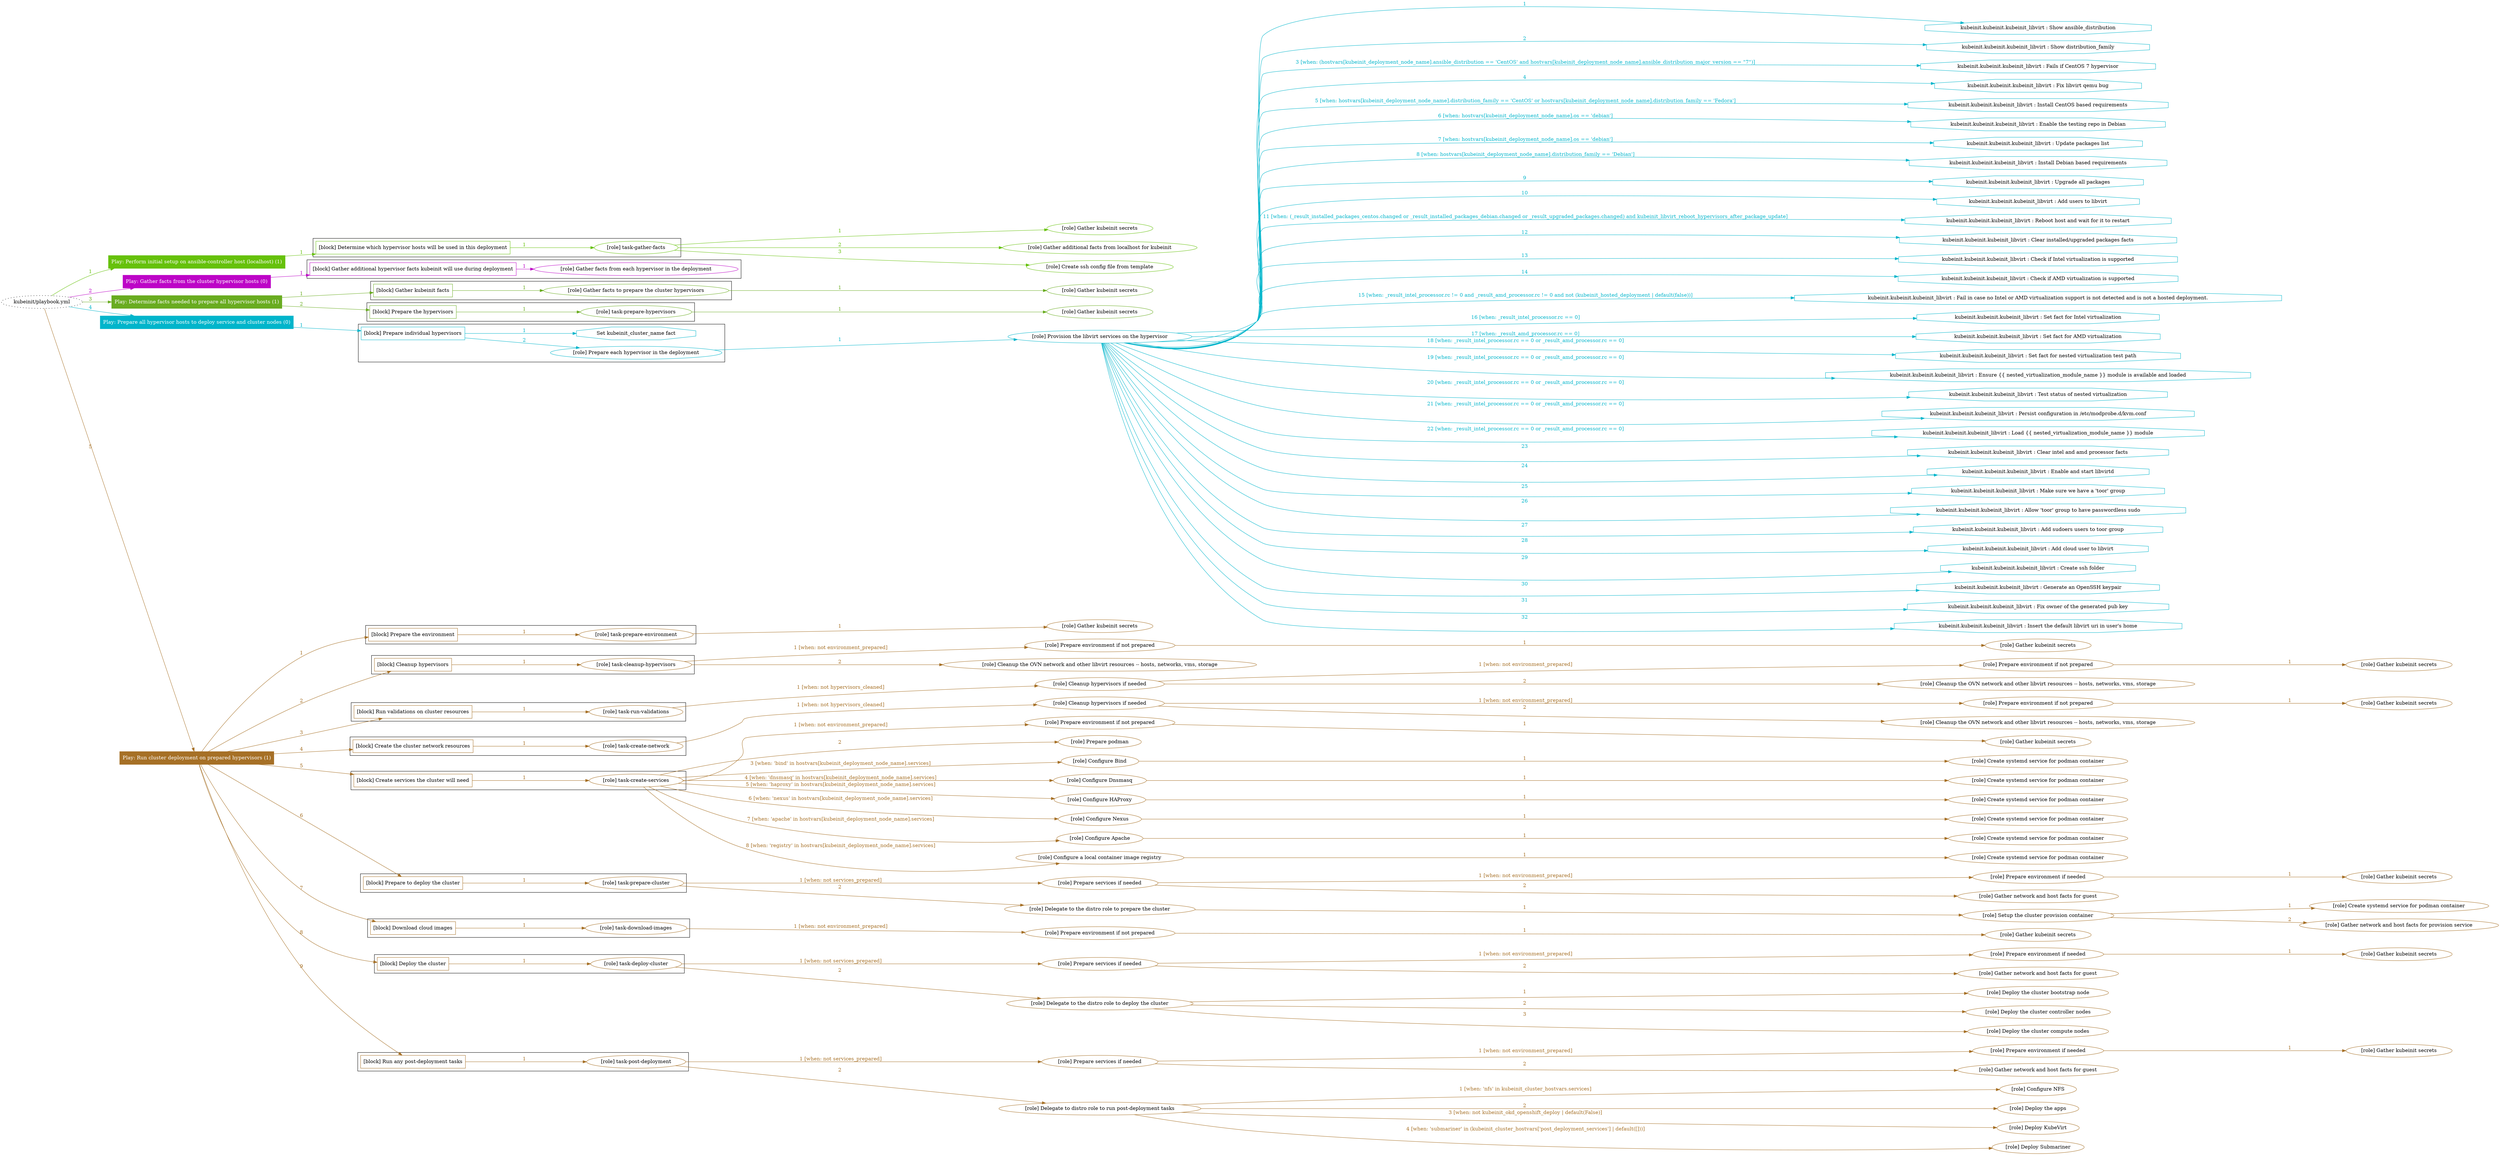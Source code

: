 digraph {
	graph [concentrate=true ordering=in rankdir=LR ratio=fill]
	edge [esep=5 sep=10]
	"kubeinit/playbook.yml" [URL="/home/runner/work/kubeinit/kubeinit/kubeinit/playbook.yml" id=playbook_1ff077d2 style=dotted]
	play_7704cbda [label="Play: Perform initial setup on ansible-controller host (localhost) (1)" URL="/home/runner/work/kubeinit/kubeinit/kubeinit/playbook.yml" color="#66c10b" fontcolor="#ffffff" id=play_7704cbda shape=box style=filled tooltip=localhost]
	"kubeinit/playbook.yml" -> play_7704cbda [label="1 " color="#66c10b" fontcolor="#66c10b" id=edge_f8a9829b labeltooltip="1 " tooltip="1 "]
	subgraph "Gather kubeinit secrets" {
		role_b1c7a48f [label="[role] Gather kubeinit secrets" URL="/home/runner/.ansible/collections/ansible_collections/kubeinit/kubeinit/roles/kubeinit_prepare/tasks/build_hypervisors_group.yml" color="#66c10b" id=role_b1c7a48f tooltip="Gather kubeinit secrets"]
	}
	subgraph "Gather additional facts from localhost for kubeinit" {
		role_8573ea64 [label="[role] Gather additional facts from localhost for kubeinit" URL="/home/runner/.ansible/collections/ansible_collections/kubeinit/kubeinit/roles/kubeinit_prepare/tasks/build_hypervisors_group.yml" color="#66c10b" id=role_8573ea64 tooltip="Gather additional facts from localhost for kubeinit"]
	}
	subgraph "Create ssh config file from template" {
		role_4f3dcbb6 [label="[role] Create ssh config file from template" URL="/home/runner/.ansible/collections/ansible_collections/kubeinit/kubeinit/roles/kubeinit_prepare/tasks/build_hypervisors_group.yml" color="#66c10b" id=role_4f3dcbb6 tooltip="Create ssh config file from template"]
	}
	subgraph "task-gather-facts" {
		role_a01cac67 [label="[role] task-gather-facts" URL="/home/runner/work/kubeinit/kubeinit/kubeinit/playbook.yml" color="#66c10b" id=role_a01cac67 tooltip="task-gather-facts"]
		role_a01cac67 -> role_b1c7a48f [label="1 " color="#66c10b" fontcolor="#66c10b" id=edge_12905003 labeltooltip="1 " tooltip="1 "]
		role_a01cac67 -> role_8573ea64 [label="2 " color="#66c10b" fontcolor="#66c10b" id=edge_841df47a labeltooltip="2 " tooltip="2 "]
		role_a01cac67 -> role_4f3dcbb6 [label="3 " color="#66c10b" fontcolor="#66c10b" id=edge_088c85c0 labeltooltip="3 " tooltip="3 "]
	}
	subgraph "Play: Perform initial setup on ansible-controller host (localhost) (1)" {
		play_7704cbda -> block_f3494817 [label=1 color="#66c10b" fontcolor="#66c10b" id=edge_70a2dc3a labeltooltip=1 tooltip=1]
		subgraph cluster_block_f3494817 {
			block_f3494817 [label="[block] Determine which hypervisor hosts will be used in this deployment" URL="/home/runner/work/kubeinit/kubeinit/kubeinit/playbook.yml" color="#66c10b" id=block_f3494817 labeltooltip="Determine which hypervisor hosts will be used in this deployment" shape=box tooltip="Determine which hypervisor hosts will be used in this deployment"]
			block_f3494817 -> role_a01cac67 [label="1 " color="#66c10b" fontcolor="#66c10b" id=edge_97b01a7f labeltooltip="1 " tooltip="1 "]
		}
	}
	play_2af4c049 [label="Play: Gather facts from the cluster hypervisor hosts (0)" URL="/home/runner/work/kubeinit/kubeinit/kubeinit/playbook.yml" color="#bd05c7" fontcolor="#ffffff" id=play_2af4c049 shape=box style=filled tooltip="Play: Gather facts from the cluster hypervisor hosts (0)"]
	"kubeinit/playbook.yml" -> play_2af4c049 [label="2 " color="#bd05c7" fontcolor="#bd05c7" id=edge_a02adda6 labeltooltip="2 " tooltip="2 "]
	subgraph "Gather facts from each hypervisor in the deployment" {
		role_8bbd2540 [label="[role] Gather facts from each hypervisor in the deployment" URL="/home/runner/work/kubeinit/kubeinit/kubeinit/playbook.yml" color="#bd05c7" id=role_8bbd2540 tooltip="Gather facts from each hypervisor in the deployment"]
	}
	subgraph "Play: Gather facts from the cluster hypervisor hosts (0)" {
		play_2af4c049 -> block_efb8c3e8 [label=1 color="#bd05c7" fontcolor="#bd05c7" id=edge_fcd0793e labeltooltip=1 tooltip=1]
		subgraph cluster_block_efb8c3e8 {
			block_efb8c3e8 [label="[block] Gather additional hypervisor facts kubeinit will use during deployment" URL="/home/runner/work/kubeinit/kubeinit/kubeinit/playbook.yml" color="#bd05c7" id=block_efb8c3e8 labeltooltip="Gather additional hypervisor facts kubeinit will use during deployment" shape=box tooltip="Gather additional hypervisor facts kubeinit will use during deployment"]
			block_efb8c3e8 -> role_8bbd2540 [label="1 " color="#bd05c7" fontcolor="#bd05c7" id=edge_4bc10185 labeltooltip="1 " tooltip="1 "]
		}
	}
	play_423f10c4 [label="Play: Determine facts needed to prepare all hypervisor hosts (1)" URL="/home/runner/work/kubeinit/kubeinit/kubeinit/playbook.yml" color="#69ac20" fontcolor="#ffffff" id=play_423f10c4 shape=box style=filled tooltip=localhost]
	"kubeinit/playbook.yml" -> play_423f10c4 [label="3 " color="#69ac20" fontcolor="#69ac20" id=edge_7cb15b02 labeltooltip="3 " tooltip="3 "]
	subgraph "Gather kubeinit secrets" {
		role_9c745a5b [label="[role] Gather kubeinit secrets" URL="/home/runner/.ansible/collections/ansible_collections/kubeinit/kubeinit/roles/kubeinit_prepare/tasks/gather_kubeinit_facts.yml" color="#69ac20" id=role_9c745a5b tooltip="Gather kubeinit secrets"]
	}
	subgraph "Gather facts to prepare the cluster hypervisors" {
		role_8e4ba70b [label="[role] Gather facts to prepare the cluster hypervisors" URL="/home/runner/work/kubeinit/kubeinit/kubeinit/playbook.yml" color="#69ac20" id=role_8e4ba70b tooltip="Gather facts to prepare the cluster hypervisors"]
		role_8e4ba70b -> role_9c745a5b [label="1 " color="#69ac20" fontcolor="#69ac20" id=edge_29a00948 labeltooltip="1 " tooltip="1 "]
	}
	subgraph "Gather kubeinit secrets" {
		role_e7e31949 [label="[role] Gather kubeinit secrets" URL="/home/runner/.ansible/collections/ansible_collections/kubeinit/kubeinit/roles/kubeinit_prepare/tasks/gather_kubeinit_facts.yml" color="#69ac20" id=role_e7e31949 tooltip="Gather kubeinit secrets"]
	}
	subgraph "task-prepare-hypervisors" {
		role_9502a283 [label="[role] task-prepare-hypervisors" URL="/home/runner/work/kubeinit/kubeinit/kubeinit/playbook.yml" color="#69ac20" id=role_9502a283 tooltip="task-prepare-hypervisors"]
		role_9502a283 -> role_e7e31949 [label="1 " color="#69ac20" fontcolor="#69ac20" id=edge_44d7581e labeltooltip="1 " tooltip="1 "]
	}
	subgraph "Play: Determine facts needed to prepare all hypervisor hosts (1)" {
		play_423f10c4 -> block_0d30e0e3 [label=1 color="#69ac20" fontcolor="#69ac20" id=edge_633b4f26 labeltooltip=1 tooltip=1]
		subgraph cluster_block_0d30e0e3 {
			block_0d30e0e3 [label="[block] Gather kubeinit facts" URL="/home/runner/work/kubeinit/kubeinit/kubeinit/playbook.yml" color="#69ac20" id=block_0d30e0e3 labeltooltip="Gather kubeinit facts" shape=box tooltip="Gather kubeinit facts"]
			block_0d30e0e3 -> role_8e4ba70b [label="1 " color="#69ac20" fontcolor="#69ac20" id=edge_ca501fe5 labeltooltip="1 " tooltip="1 "]
		}
		play_423f10c4 -> block_3cc263b6 [label=2 color="#69ac20" fontcolor="#69ac20" id=edge_4875a0e3 labeltooltip=2 tooltip=2]
		subgraph cluster_block_3cc263b6 {
			block_3cc263b6 [label="[block] Prepare the hypervisors" URL="/home/runner/work/kubeinit/kubeinit/kubeinit/playbook.yml" color="#69ac20" id=block_3cc263b6 labeltooltip="Prepare the hypervisors" shape=box tooltip="Prepare the hypervisors"]
			block_3cc263b6 -> role_9502a283 [label="1 " color="#69ac20" fontcolor="#69ac20" id=edge_8fbf54f4 labeltooltip="1 " tooltip="1 "]
		}
	}
	play_c12442d8 [label="Play: Prepare all hypervisor hosts to deploy service and cluster nodes (0)" URL="/home/runner/work/kubeinit/kubeinit/kubeinit/playbook.yml" color="#01b5cb" fontcolor="#ffffff" id=play_c12442d8 shape=box style=filled tooltip="Play: Prepare all hypervisor hosts to deploy service and cluster nodes (0)"]
	"kubeinit/playbook.yml" -> play_c12442d8 [label="4 " color="#01b5cb" fontcolor="#01b5cb" id=edge_018b8b8c labeltooltip="4 " tooltip="4 "]
	subgraph "Provision the libvirt services on the hypervisor" {
		role_455a8bfb [label="[role] Provision the libvirt services on the hypervisor" URL="/home/runner/.ansible/collections/ansible_collections/kubeinit/kubeinit/roles/kubeinit_prepare/tasks/prepare_hypervisor.yml" color="#01b5cb" id=role_455a8bfb tooltip="Provision the libvirt services on the hypervisor"]
		task_829a1dff [label="kubeinit.kubeinit.kubeinit_libvirt : Show ansible_distribution" URL="/home/runner/.ansible/collections/ansible_collections/kubeinit/kubeinit/roles/kubeinit_libvirt/tasks/main.yml" color="#01b5cb" id=task_829a1dff shape=octagon tooltip="kubeinit.kubeinit.kubeinit_libvirt : Show ansible_distribution"]
		role_455a8bfb -> task_829a1dff [label="1 " color="#01b5cb" fontcolor="#01b5cb" id=edge_fabe158b labeltooltip="1 " tooltip="1 "]
		task_0b5a4714 [label="kubeinit.kubeinit.kubeinit_libvirt : Show distribution_family" URL="/home/runner/.ansible/collections/ansible_collections/kubeinit/kubeinit/roles/kubeinit_libvirt/tasks/main.yml" color="#01b5cb" id=task_0b5a4714 shape=octagon tooltip="kubeinit.kubeinit.kubeinit_libvirt : Show distribution_family"]
		role_455a8bfb -> task_0b5a4714 [label="2 " color="#01b5cb" fontcolor="#01b5cb" id=edge_aba7a5b5 labeltooltip="2 " tooltip="2 "]
		task_1857984d [label="kubeinit.kubeinit.kubeinit_libvirt : Fails if CentOS 7 hypervisor" URL="/home/runner/.ansible/collections/ansible_collections/kubeinit/kubeinit/roles/kubeinit_libvirt/tasks/main.yml" color="#01b5cb" id=task_1857984d shape=octagon tooltip="kubeinit.kubeinit.kubeinit_libvirt : Fails if CentOS 7 hypervisor"]
		role_455a8bfb -> task_1857984d [label="3 [when: (hostvars[kubeinit_deployment_node_name].ansible_distribution == 'CentOS' and hostvars[kubeinit_deployment_node_name].ansible_distribution_major_version == \"7\")]" color="#01b5cb" fontcolor="#01b5cb" id=edge_7d97ba2b labeltooltip="3 [when: (hostvars[kubeinit_deployment_node_name].ansible_distribution == 'CentOS' and hostvars[kubeinit_deployment_node_name].ansible_distribution_major_version == \"7\")]" tooltip="3 [when: (hostvars[kubeinit_deployment_node_name].ansible_distribution == 'CentOS' and hostvars[kubeinit_deployment_node_name].ansible_distribution_major_version == \"7\")]"]
		task_40d94502 [label="kubeinit.kubeinit.kubeinit_libvirt : Fix libvirt qemu bug" URL="/home/runner/.ansible/collections/ansible_collections/kubeinit/kubeinit/roles/kubeinit_libvirt/tasks/main.yml" color="#01b5cb" id=task_40d94502 shape=octagon tooltip="kubeinit.kubeinit.kubeinit_libvirt : Fix libvirt qemu bug"]
		role_455a8bfb -> task_40d94502 [label="4 " color="#01b5cb" fontcolor="#01b5cb" id=edge_f13d5ac1 labeltooltip="4 " tooltip="4 "]
		task_3792c730 [label="kubeinit.kubeinit.kubeinit_libvirt : Install CentOS based requirements" URL="/home/runner/.ansible/collections/ansible_collections/kubeinit/kubeinit/roles/kubeinit_libvirt/tasks/main.yml" color="#01b5cb" id=task_3792c730 shape=octagon tooltip="kubeinit.kubeinit.kubeinit_libvirt : Install CentOS based requirements"]
		role_455a8bfb -> task_3792c730 [label="5 [when: hostvars[kubeinit_deployment_node_name].distribution_family == 'CentOS' or hostvars[kubeinit_deployment_node_name].distribution_family == 'Fedora']" color="#01b5cb" fontcolor="#01b5cb" id=edge_2f5ffec7 labeltooltip="5 [when: hostvars[kubeinit_deployment_node_name].distribution_family == 'CentOS' or hostvars[kubeinit_deployment_node_name].distribution_family == 'Fedora']" tooltip="5 [when: hostvars[kubeinit_deployment_node_name].distribution_family == 'CentOS' or hostvars[kubeinit_deployment_node_name].distribution_family == 'Fedora']"]
		task_ad2b099e [label="kubeinit.kubeinit.kubeinit_libvirt : Enable the testing repo in Debian" URL="/home/runner/.ansible/collections/ansible_collections/kubeinit/kubeinit/roles/kubeinit_libvirt/tasks/main.yml" color="#01b5cb" id=task_ad2b099e shape=octagon tooltip="kubeinit.kubeinit.kubeinit_libvirt : Enable the testing repo in Debian"]
		role_455a8bfb -> task_ad2b099e [label="6 [when: hostvars[kubeinit_deployment_node_name].os == 'debian']" color="#01b5cb" fontcolor="#01b5cb" id=edge_a52a8c84 labeltooltip="6 [when: hostvars[kubeinit_deployment_node_name].os == 'debian']" tooltip="6 [when: hostvars[kubeinit_deployment_node_name].os == 'debian']"]
		task_2546117c [label="kubeinit.kubeinit.kubeinit_libvirt : Update packages list" URL="/home/runner/.ansible/collections/ansible_collections/kubeinit/kubeinit/roles/kubeinit_libvirt/tasks/main.yml" color="#01b5cb" id=task_2546117c shape=octagon tooltip="kubeinit.kubeinit.kubeinit_libvirt : Update packages list"]
		role_455a8bfb -> task_2546117c [label="7 [when: hostvars[kubeinit_deployment_node_name].os == 'debian']" color="#01b5cb" fontcolor="#01b5cb" id=edge_dda58cb7 labeltooltip="7 [when: hostvars[kubeinit_deployment_node_name].os == 'debian']" tooltip="7 [when: hostvars[kubeinit_deployment_node_name].os == 'debian']"]
		task_5bba1725 [label="kubeinit.kubeinit.kubeinit_libvirt : Install Debian based requirements" URL="/home/runner/.ansible/collections/ansible_collections/kubeinit/kubeinit/roles/kubeinit_libvirt/tasks/main.yml" color="#01b5cb" id=task_5bba1725 shape=octagon tooltip="kubeinit.kubeinit.kubeinit_libvirt : Install Debian based requirements"]
		role_455a8bfb -> task_5bba1725 [label="8 [when: hostvars[kubeinit_deployment_node_name].distribution_family == 'Debian']" color="#01b5cb" fontcolor="#01b5cb" id=edge_b5efdaed labeltooltip="8 [when: hostvars[kubeinit_deployment_node_name].distribution_family == 'Debian']" tooltip="8 [when: hostvars[kubeinit_deployment_node_name].distribution_family == 'Debian']"]
		task_fe52746c [label="kubeinit.kubeinit.kubeinit_libvirt : Upgrade all packages" URL="/home/runner/.ansible/collections/ansible_collections/kubeinit/kubeinit/roles/kubeinit_libvirt/tasks/main.yml" color="#01b5cb" id=task_fe52746c shape=octagon tooltip="kubeinit.kubeinit.kubeinit_libvirt : Upgrade all packages"]
		role_455a8bfb -> task_fe52746c [label="9 " color="#01b5cb" fontcolor="#01b5cb" id=edge_f4942a8a labeltooltip="9 " tooltip="9 "]
		task_465c4d09 [label="kubeinit.kubeinit.kubeinit_libvirt : Add users to libvirt" URL="/home/runner/.ansible/collections/ansible_collections/kubeinit/kubeinit/roles/kubeinit_libvirt/tasks/main.yml" color="#01b5cb" id=task_465c4d09 shape=octagon tooltip="kubeinit.kubeinit.kubeinit_libvirt : Add users to libvirt"]
		role_455a8bfb -> task_465c4d09 [label="10 " color="#01b5cb" fontcolor="#01b5cb" id=edge_0f461de0 labeltooltip="10 " tooltip="10 "]
		task_fbc3b150 [label="kubeinit.kubeinit.kubeinit_libvirt : Reboot host and wait for it to restart" URL="/home/runner/.ansible/collections/ansible_collections/kubeinit/kubeinit/roles/kubeinit_libvirt/tasks/main.yml" color="#01b5cb" id=task_fbc3b150 shape=octagon tooltip="kubeinit.kubeinit.kubeinit_libvirt : Reboot host and wait for it to restart"]
		role_455a8bfb -> task_fbc3b150 [label="11 [when: (_result_installed_packages_centos.changed or _result_installed_packages_debian.changed or _result_upgraded_packages.changed) and kubeinit_libvirt_reboot_hypervisors_after_package_update]" color="#01b5cb" fontcolor="#01b5cb" id=edge_c77c7cdd labeltooltip="11 [when: (_result_installed_packages_centos.changed or _result_installed_packages_debian.changed or _result_upgraded_packages.changed) and kubeinit_libvirt_reboot_hypervisors_after_package_update]" tooltip="11 [when: (_result_installed_packages_centos.changed or _result_installed_packages_debian.changed or _result_upgraded_packages.changed) and kubeinit_libvirt_reboot_hypervisors_after_package_update]"]
		task_0342c948 [label="kubeinit.kubeinit.kubeinit_libvirt : Clear installed/upgraded packages facts" URL="/home/runner/.ansible/collections/ansible_collections/kubeinit/kubeinit/roles/kubeinit_libvirt/tasks/main.yml" color="#01b5cb" id=task_0342c948 shape=octagon tooltip="kubeinit.kubeinit.kubeinit_libvirt : Clear installed/upgraded packages facts"]
		role_455a8bfb -> task_0342c948 [label="12 " color="#01b5cb" fontcolor="#01b5cb" id=edge_8d89e582 labeltooltip="12 " tooltip="12 "]
		task_82cac00e [label="kubeinit.kubeinit.kubeinit_libvirt : Check if Intel virtualization is supported" URL="/home/runner/.ansible/collections/ansible_collections/kubeinit/kubeinit/roles/kubeinit_libvirt/tasks/main.yml" color="#01b5cb" id=task_82cac00e shape=octagon tooltip="kubeinit.kubeinit.kubeinit_libvirt : Check if Intel virtualization is supported"]
		role_455a8bfb -> task_82cac00e [label="13 " color="#01b5cb" fontcolor="#01b5cb" id=edge_2952e48b labeltooltip="13 " tooltip="13 "]
		task_ac81e4fe [label="kubeinit.kubeinit.kubeinit_libvirt : Check if AMD virtualization is supported" URL="/home/runner/.ansible/collections/ansible_collections/kubeinit/kubeinit/roles/kubeinit_libvirt/tasks/main.yml" color="#01b5cb" id=task_ac81e4fe shape=octagon tooltip="kubeinit.kubeinit.kubeinit_libvirt : Check if AMD virtualization is supported"]
		role_455a8bfb -> task_ac81e4fe [label="14 " color="#01b5cb" fontcolor="#01b5cb" id=edge_4f1c3db3 labeltooltip="14 " tooltip="14 "]
		task_8ae68e59 [label="kubeinit.kubeinit.kubeinit_libvirt : Fail in case no Intel or AMD virtualization support is not detected and is not a hosted deployment." URL="/home/runner/.ansible/collections/ansible_collections/kubeinit/kubeinit/roles/kubeinit_libvirt/tasks/main.yml" color="#01b5cb" id=task_8ae68e59 shape=octagon tooltip="kubeinit.kubeinit.kubeinit_libvirt : Fail in case no Intel or AMD virtualization support is not detected and is not a hosted deployment."]
		role_455a8bfb -> task_8ae68e59 [label="15 [when: _result_intel_processor.rc != 0 and _result_amd_processor.rc != 0 and not (kubeinit_hosted_deployment | default(false))]" color="#01b5cb" fontcolor="#01b5cb" id=edge_3ba824e5 labeltooltip="15 [when: _result_intel_processor.rc != 0 and _result_amd_processor.rc != 0 and not (kubeinit_hosted_deployment | default(false))]" tooltip="15 [when: _result_intel_processor.rc != 0 and _result_amd_processor.rc != 0 and not (kubeinit_hosted_deployment | default(false))]"]
		task_5ef032bf [label="kubeinit.kubeinit.kubeinit_libvirt : Set fact for Intel virtualization" URL="/home/runner/.ansible/collections/ansible_collections/kubeinit/kubeinit/roles/kubeinit_libvirt/tasks/main.yml" color="#01b5cb" id=task_5ef032bf shape=octagon tooltip="kubeinit.kubeinit.kubeinit_libvirt : Set fact for Intel virtualization"]
		role_455a8bfb -> task_5ef032bf [label="16 [when: _result_intel_processor.rc == 0]" color="#01b5cb" fontcolor="#01b5cb" id=edge_8d5f7b18 labeltooltip="16 [when: _result_intel_processor.rc == 0]" tooltip="16 [when: _result_intel_processor.rc == 0]"]
		task_0ebeb6e2 [label="kubeinit.kubeinit.kubeinit_libvirt : Set fact for AMD virtualization" URL="/home/runner/.ansible/collections/ansible_collections/kubeinit/kubeinit/roles/kubeinit_libvirt/tasks/main.yml" color="#01b5cb" id=task_0ebeb6e2 shape=octagon tooltip="kubeinit.kubeinit.kubeinit_libvirt : Set fact for AMD virtualization"]
		role_455a8bfb -> task_0ebeb6e2 [label="17 [when: _result_amd_processor.rc == 0]" color="#01b5cb" fontcolor="#01b5cb" id=edge_7273f229 labeltooltip="17 [when: _result_amd_processor.rc == 0]" tooltip="17 [when: _result_amd_processor.rc == 0]"]
		task_a44f927d [label="kubeinit.kubeinit.kubeinit_libvirt : Set fact for nested virtualization test path" URL="/home/runner/.ansible/collections/ansible_collections/kubeinit/kubeinit/roles/kubeinit_libvirt/tasks/main.yml" color="#01b5cb" id=task_a44f927d shape=octagon tooltip="kubeinit.kubeinit.kubeinit_libvirt : Set fact for nested virtualization test path"]
		role_455a8bfb -> task_a44f927d [label="18 [when: _result_intel_processor.rc == 0 or _result_amd_processor.rc == 0]" color="#01b5cb" fontcolor="#01b5cb" id=edge_efa778da labeltooltip="18 [when: _result_intel_processor.rc == 0 or _result_amd_processor.rc == 0]" tooltip="18 [when: _result_intel_processor.rc == 0 or _result_amd_processor.rc == 0]"]
		task_926325dc [label="kubeinit.kubeinit.kubeinit_libvirt : Ensure {{ nested_virtualization_module_name }} module is available and loaded" URL="/home/runner/.ansible/collections/ansible_collections/kubeinit/kubeinit/roles/kubeinit_libvirt/tasks/main.yml" color="#01b5cb" id=task_926325dc shape=octagon tooltip="kubeinit.kubeinit.kubeinit_libvirt : Ensure {{ nested_virtualization_module_name }} module is available and loaded"]
		role_455a8bfb -> task_926325dc [label="19 [when: _result_intel_processor.rc == 0 or _result_amd_processor.rc == 0]" color="#01b5cb" fontcolor="#01b5cb" id=edge_d71c38ea labeltooltip="19 [when: _result_intel_processor.rc == 0 or _result_amd_processor.rc == 0]" tooltip="19 [when: _result_intel_processor.rc == 0 or _result_amd_processor.rc == 0]"]
		task_29ffe5f3 [label="kubeinit.kubeinit.kubeinit_libvirt : Test status of nested virtualization" URL="/home/runner/.ansible/collections/ansible_collections/kubeinit/kubeinit/roles/kubeinit_libvirt/tasks/main.yml" color="#01b5cb" id=task_29ffe5f3 shape=octagon tooltip="kubeinit.kubeinit.kubeinit_libvirt : Test status of nested virtualization"]
		role_455a8bfb -> task_29ffe5f3 [label="20 [when: _result_intel_processor.rc == 0 or _result_amd_processor.rc == 0]" color="#01b5cb" fontcolor="#01b5cb" id=edge_47cb1a17 labeltooltip="20 [when: _result_intel_processor.rc == 0 or _result_amd_processor.rc == 0]" tooltip="20 [when: _result_intel_processor.rc == 0 or _result_amd_processor.rc == 0]"]
		task_27dd83f3 [label="kubeinit.kubeinit.kubeinit_libvirt : Persist configuration in /etc/modprobe.d/kvm.conf" URL="/home/runner/.ansible/collections/ansible_collections/kubeinit/kubeinit/roles/kubeinit_libvirt/tasks/main.yml" color="#01b5cb" id=task_27dd83f3 shape=octagon tooltip="kubeinit.kubeinit.kubeinit_libvirt : Persist configuration in /etc/modprobe.d/kvm.conf"]
		role_455a8bfb -> task_27dd83f3 [label="21 [when: _result_intel_processor.rc == 0 or _result_amd_processor.rc == 0]" color="#01b5cb" fontcolor="#01b5cb" id=edge_b7ce2ea0 labeltooltip="21 [when: _result_intel_processor.rc == 0 or _result_amd_processor.rc == 0]" tooltip="21 [when: _result_intel_processor.rc == 0 or _result_amd_processor.rc == 0]"]
		task_06de164a [label="kubeinit.kubeinit.kubeinit_libvirt : Load {{ nested_virtualization_module_name }} module" URL="/home/runner/.ansible/collections/ansible_collections/kubeinit/kubeinit/roles/kubeinit_libvirt/tasks/main.yml" color="#01b5cb" id=task_06de164a shape=octagon tooltip="kubeinit.kubeinit.kubeinit_libvirt : Load {{ nested_virtualization_module_name }} module"]
		role_455a8bfb -> task_06de164a [label="22 [when: _result_intel_processor.rc == 0 or _result_amd_processor.rc == 0]" color="#01b5cb" fontcolor="#01b5cb" id=edge_2222b374 labeltooltip="22 [when: _result_intel_processor.rc == 0 or _result_amd_processor.rc == 0]" tooltip="22 [when: _result_intel_processor.rc == 0 or _result_amd_processor.rc == 0]"]
		task_2f8b71e5 [label="kubeinit.kubeinit.kubeinit_libvirt : Clear intel and amd processor facts" URL="/home/runner/.ansible/collections/ansible_collections/kubeinit/kubeinit/roles/kubeinit_libvirt/tasks/main.yml" color="#01b5cb" id=task_2f8b71e5 shape=octagon tooltip="kubeinit.kubeinit.kubeinit_libvirt : Clear intel and amd processor facts"]
		role_455a8bfb -> task_2f8b71e5 [label="23 " color="#01b5cb" fontcolor="#01b5cb" id=edge_4caaa216 labeltooltip="23 " tooltip="23 "]
		task_7e0fd78e [label="kubeinit.kubeinit.kubeinit_libvirt : Enable and start libvirtd" URL="/home/runner/.ansible/collections/ansible_collections/kubeinit/kubeinit/roles/kubeinit_libvirt/tasks/main.yml" color="#01b5cb" id=task_7e0fd78e shape=octagon tooltip="kubeinit.kubeinit.kubeinit_libvirt : Enable and start libvirtd"]
		role_455a8bfb -> task_7e0fd78e [label="24 " color="#01b5cb" fontcolor="#01b5cb" id=edge_bd07ee94 labeltooltip="24 " tooltip="24 "]
		task_db206356 [label="kubeinit.kubeinit.kubeinit_libvirt : Make sure we have a 'toor' group" URL="/home/runner/.ansible/collections/ansible_collections/kubeinit/kubeinit/roles/kubeinit_libvirt/tasks/60_create_cloud_user.yml" color="#01b5cb" id=task_db206356 shape=octagon tooltip="kubeinit.kubeinit.kubeinit_libvirt : Make sure we have a 'toor' group"]
		role_455a8bfb -> task_db206356 [label="25 " color="#01b5cb" fontcolor="#01b5cb" id=edge_f18ddbb5 labeltooltip="25 " tooltip="25 "]
		task_6401669c [label="kubeinit.kubeinit.kubeinit_libvirt : Allow 'toor' group to have passwordless sudo" URL="/home/runner/.ansible/collections/ansible_collections/kubeinit/kubeinit/roles/kubeinit_libvirt/tasks/60_create_cloud_user.yml" color="#01b5cb" id=task_6401669c shape=octagon tooltip="kubeinit.kubeinit.kubeinit_libvirt : Allow 'toor' group to have passwordless sudo"]
		role_455a8bfb -> task_6401669c [label="26 " color="#01b5cb" fontcolor="#01b5cb" id=edge_d7046396 labeltooltip="26 " tooltip="26 "]
		task_af695a0c [label="kubeinit.kubeinit.kubeinit_libvirt : Add sudoers users to toor group" URL="/home/runner/.ansible/collections/ansible_collections/kubeinit/kubeinit/roles/kubeinit_libvirt/tasks/60_create_cloud_user.yml" color="#01b5cb" id=task_af695a0c shape=octagon tooltip="kubeinit.kubeinit.kubeinit_libvirt : Add sudoers users to toor group"]
		role_455a8bfb -> task_af695a0c [label="27 " color="#01b5cb" fontcolor="#01b5cb" id=edge_01606b81 labeltooltip="27 " tooltip="27 "]
		task_c8454016 [label="kubeinit.kubeinit.kubeinit_libvirt : Add cloud user to libvirt" URL="/home/runner/.ansible/collections/ansible_collections/kubeinit/kubeinit/roles/kubeinit_libvirt/tasks/60_create_cloud_user.yml" color="#01b5cb" id=task_c8454016 shape=octagon tooltip="kubeinit.kubeinit.kubeinit_libvirt : Add cloud user to libvirt"]
		role_455a8bfb -> task_c8454016 [label="28 " color="#01b5cb" fontcolor="#01b5cb" id=edge_bfdcc4b5 labeltooltip="28 " tooltip="28 "]
		task_e46c128c [label="kubeinit.kubeinit.kubeinit_libvirt : Create ssh folder" URL="/home/runner/.ansible/collections/ansible_collections/kubeinit/kubeinit/roles/kubeinit_libvirt/tasks/60_create_cloud_user.yml" color="#01b5cb" id=task_e46c128c shape=octagon tooltip="kubeinit.kubeinit.kubeinit_libvirt : Create ssh folder"]
		role_455a8bfb -> task_e46c128c [label="29 " color="#01b5cb" fontcolor="#01b5cb" id=edge_f463bfa2 labeltooltip="29 " tooltip="29 "]
		task_7e102b97 [label="kubeinit.kubeinit.kubeinit_libvirt : Generate an OpenSSH keypair" URL="/home/runner/.ansible/collections/ansible_collections/kubeinit/kubeinit/roles/kubeinit_libvirt/tasks/60_create_cloud_user.yml" color="#01b5cb" id=task_7e102b97 shape=octagon tooltip="kubeinit.kubeinit.kubeinit_libvirt : Generate an OpenSSH keypair"]
		role_455a8bfb -> task_7e102b97 [label="30 " color="#01b5cb" fontcolor="#01b5cb" id=edge_a5654323 labeltooltip="30 " tooltip="30 "]
		task_eb7f6282 [label="kubeinit.kubeinit.kubeinit_libvirt : Fix owner of the generated pub key" URL="/home/runner/.ansible/collections/ansible_collections/kubeinit/kubeinit/roles/kubeinit_libvirt/tasks/60_create_cloud_user.yml" color="#01b5cb" id=task_eb7f6282 shape=octagon tooltip="kubeinit.kubeinit.kubeinit_libvirt : Fix owner of the generated pub key"]
		role_455a8bfb -> task_eb7f6282 [label="31 " color="#01b5cb" fontcolor="#01b5cb" id=edge_4cbea5cf labeltooltip="31 " tooltip="31 "]
		task_a6c2be4f [label="kubeinit.kubeinit.kubeinit_libvirt : Insert the default libvirt uri in user's home" URL="/home/runner/.ansible/collections/ansible_collections/kubeinit/kubeinit/roles/kubeinit_libvirt/tasks/60_create_cloud_user.yml" color="#01b5cb" id=task_a6c2be4f shape=octagon tooltip="kubeinit.kubeinit.kubeinit_libvirt : Insert the default libvirt uri in user's home"]
		role_455a8bfb -> task_a6c2be4f [label="32 " color="#01b5cb" fontcolor="#01b5cb" id=edge_27dd705b labeltooltip="32 " tooltip="32 "]
	}
	subgraph "Prepare each hypervisor in the deployment" {
		role_9a929413 [label="[role] Prepare each hypervisor in the deployment" URL="/home/runner/work/kubeinit/kubeinit/kubeinit/playbook.yml" color="#01b5cb" id=role_9a929413 tooltip="Prepare each hypervisor in the deployment"]
		role_9a929413 -> role_455a8bfb [label="1 " color="#01b5cb" fontcolor="#01b5cb" id=edge_17b951c4 labeltooltip="1 " tooltip="1 "]
	}
	subgraph "Play: Prepare all hypervisor hosts to deploy service and cluster nodes (0)" {
		play_c12442d8 -> block_9e1279f0 [label=1 color="#01b5cb" fontcolor="#01b5cb" id=edge_eb5cd79e labeltooltip=1 tooltip=1]
		subgraph cluster_block_9e1279f0 {
			block_9e1279f0 [label="[block] Prepare individual hypervisors" URL="/home/runner/work/kubeinit/kubeinit/kubeinit/playbook.yml" color="#01b5cb" id=block_9e1279f0 labeltooltip="Prepare individual hypervisors" shape=box tooltip="Prepare individual hypervisors"]
			block_9e1279f0 -> role_9a929413 [label="2 " color="#01b5cb" fontcolor="#01b5cb" id=edge_30473ad3 labeltooltip="2 " tooltip="2 "]
			task_41674413 [label="Set kubeinit_cluster_name fact" URL="/home/runner/work/kubeinit/kubeinit/kubeinit/playbook.yml" color="#01b5cb" id=task_41674413 shape=octagon tooltip="Set kubeinit_cluster_name fact"]
			block_9e1279f0 -> task_41674413 [label="1 " color="#01b5cb" fontcolor="#01b5cb" id=edge_1688b05a labeltooltip="1 " tooltip="1 "]
		}
	}
	play_e7471082 [label="Play: Run cluster deployment on prepared hypervisors (1)" URL="/home/runner/work/kubeinit/kubeinit/kubeinit/playbook.yml" color="#a67026" fontcolor="#ffffff" id=play_e7471082 shape=box style=filled tooltip=localhost]
	"kubeinit/playbook.yml" -> play_e7471082 [label="5 " color="#a67026" fontcolor="#a67026" id=edge_c24ed2ab labeltooltip="5 " tooltip="5 "]
	subgraph "Gather kubeinit secrets" {
		role_579640d2 [label="[role] Gather kubeinit secrets" URL="/home/runner/.ansible/collections/ansible_collections/kubeinit/kubeinit/roles/kubeinit_prepare/tasks/gather_kubeinit_facts.yml" color="#a67026" id=role_579640d2 tooltip="Gather kubeinit secrets"]
	}
	subgraph "task-prepare-environment" {
		role_21551d10 [label="[role] task-prepare-environment" URL="/home/runner/work/kubeinit/kubeinit/kubeinit/playbook.yml" color="#a67026" id=role_21551d10 tooltip="task-prepare-environment"]
		role_21551d10 -> role_579640d2 [label="1 " color="#a67026" fontcolor="#a67026" id=edge_b042752b labeltooltip="1 " tooltip="1 "]
	}
	subgraph "Gather kubeinit secrets" {
		role_f022b85f [label="[role] Gather kubeinit secrets" URL="/home/runner/.ansible/collections/ansible_collections/kubeinit/kubeinit/roles/kubeinit_prepare/tasks/gather_kubeinit_facts.yml" color="#a67026" id=role_f022b85f tooltip="Gather kubeinit secrets"]
	}
	subgraph "Prepare environment if not prepared" {
		role_82986f8e [label="[role] Prepare environment if not prepared" URL="/home/runner/.ansible/collections/ansible_collections/kubeinit/kubeinit/roles/kubeinit_prepare/tasks/cleanup_hypervisors.yml" color="#a67026" id=role_82986f8e tooltip="Prepare environment if not prepared"]
		role_82986f8e -> role_f022b85f [label="1 " color="#a67026" fontcolor="#a67026" id=edge_a88b47a4 labeltooltip="1 " tooltip="1 "]
	}
	subgraph "Cleanup the OVN network and other libvirt resources -- hosts, networks, vms, storage" {
		role_39b7d480 [label="[role] Cleanup the OVN network and other libvirt resources -- hosts, networks, vms, storage" URL="/home/runner/.ansible/collections/ansible_collections/kubeinit/kubeinit/roles/kubeinit_prepare/tasks/cleanup_hypervisors.yml" color="#a67026" id=role_39b7d480 tooltip="Cleanup the OVN network and other libvirt resources -- hosts, networks, vms, storage"]
	}
	subgraph "task-cleanup-hypervisors" {
		role_52a1750d [label="[role] task-cleanup-hypervisors" URL="/home/runner/work/kubeinit/kubeinit/kubeinit/playbook.yml" color="#a67026" id=role_52a1750d tooltip="task-cleanup-hypervisors"]
		role_52a1750d -> role_82986f8e [label="1 [when: not environment_prepared]" color="#a67026" fontcolor="#a67026" id=edge_ffacd332 labeltooltip="1 [when: not environment_prepared]" tooltip="1 [when: not environment_prepared]"]
		role_52a1750d -> role_39b7d480 [label="2 " color="#a67026" fontcolor="#a67026" id=edge_5232f132 labeltooltip="2 " tooltip="2 "]
	}
	subgraph "Gather kubeinit secrets" {
		role_82b0eb35 [label="[role] Gather kubeinit secrets" URL="/home/runner/.ansible/collections/ansible_collections/kubeinit/kubeinit/roles/kubeinit_prepare/tasks/gather_kubeinit_facts.yml" color="#a67026" id=role_82b0eb35 tooltip="Gather kubeinit secrets"]
	}
	subgraph "Prepare environment if not prepared" {
		role_d4996776 [label="[role] Prepare environment if not prepared" URL="/home/runner/.ansible/collections/ansible_collections/kubeinit/kubeinit/roles/kubeinit_prepare/tasks/cleanup_hypervisors.yml" color="#a67026" id=role_d4996776 tooltip="Prepare environment if not prepared"]
		role_d4996776 -> role_82b0eb35 [label="1 " color="#a67026" fontcolor="#a67026" id=edge_2cee17ef labeltooltip="1 " tooltip="1 "]
	}
	subgraph "Cleanup the OVN network and other libvirt resources -- hosts, networks, vms, storage" {
		role_4ce63aa5 [label="[role] Cleanup the OVN network and other libvirt resources -- hosts, networks, vms, storage" URL="/home/runner/.ansible/collections/ansible_collections/kubeinit/kubeinit/roles/kubeinit_prepare/tasks/cleanup_hypervisors.yml" color="#a67026" id=role_4ce63aa5 tooltip="Cleanup the OVN network and other libvirt resources -- hosts, networks, vms, storage"]
	}
	subgraph "Cleanup hypervisors if needed" {
		role_516642cb [label="[role] Cleanup hypervisors if needed" URL="/home/runner/.ansible/collections/ansible_collections/kubeinit/kubeinit/roles/kubeinit_validations/tasks/main.yml" color="#a67026" id=role_516642cb tooltip="Cleanup hypervisors if needed"]
		role_516642cb -> role_d4996776 [label="1 [when: not environment_prepared]" color="#a67026" fontcolor="#a67026" id=edge_04db6885 labeltooltip="1 [when: not environment_prepared]" tooltip="1 [when: not environment_prepared]"]
		role_516642cb -> role_4ce63aa5 [label="2 " color="#a67026" fontcolor="#a67026" id=edge_ec80681f labeltooltip="2 " tooltip="2 "]
	}
	subgraph "task-run-validations" {
		role_1b86a0e9 [label="[role] task-run-validations" URL="/home/runner/work/kubeinit/kubeinit/kubeinit/playbook.yml" color="#a67026" id=role_1b86a0e9 tooltip="task-run-validations"]
		role_1b86a0e9 -> role_516642cb [label="1 [when: not hypervisors_cleaned]" color="#a67026" fontcolor="#a67026" id=edge_60d847ce labeltooltip="1 [when: not hypervisors_cleaned]" tooltip="1 [when: not hypervisors_cleaned]"]
	}
	subgraph "Gather kubeinit secrets" {
		role_bc429b10 [label="[role] Gather kubeinit secrets" URL="/home/runner/.ansible/collections/ansible_collections/kubeinit/kubeinit/roles/kubeinit_prepare/tasks/gather_kubeinit_facts.yml" color="#a67026" id=role_bc429b10 tooltip="Gather kubeinit secrets"]
	}
	subgraph "Prepare environment if not prepared" {
		role_483ad4a0 [label="[role] Prepare environment if not prepared" URL="/home/runner/.ansible/collections/ansible_collections/kubeinit/kubeinit/roles/kubeinit_prepare/tasks/cleanup_hypervisors.yml" color="#a67026" id=role_483ad4a0 tooltip="Prepare environment if not prepared"]
		role_483ad4a0 -> role_bc429b10 [label="1 " color="#a67026" fontcolor="#a67026" id=edge_29c680a3 labeltooltip="1 " tooltip="1 "]
	}
	subgraph "Cleanup the OVN network and other libvirt resources -- hosts, networks, vms, storage" {
		role_7304308d [label="[role] Cleanup the OVN network and other libvirt resources -- hosts, networks, vms, storage" URL="/home/runner/.ansible/collections/ansible_collections/kubeinit/kubeinit/roles/kubeinit_prepare/tasks/cleanup_hypervisors.yml" color="#a67026" id=role_7304308d tooltip="Cleanup the OVN network and other libvirt resources -- hosts, networks, vms, storage"]
	}
	subgraph "Cleanup hypervisors if needed" {
		role_274f3acd [label="[role] Cleanup hypervisors if needed" URL="/home/runner/.ansible/collections/ansible_collections/kubeinit/kubeinit/roles/kubeinit_libvirt/tasks/create_network.yml" color="#a67026" id=role_274f3acd tooltip="Cleanup hypervisors if needed"]
		role_274f3acd -> role_483ad4a0 [label="1 [when: not environment_prepared]" color="#a67026" fontcolor="#a67026" id=edge_4ab1535e labeltooltip="1 [when: not environment_prepared]" tooltip="1 [when: not environment_prepared]"]
		role_274f3acd -> role_7304308d [label="2 " color="#a67026" fontcolor="#a67026" id=edge_18d2e3b7 labeltooltip="2 " tooltip="2 "]
	}
	subgraph "task-create-network" {
		role_08c06818 [label="[role] task-create-network" URL="/home/runner/work/kubeinit/kubeinit/kubeinit/playbook.yml" color="#a67026" id=role_08c06818 tooltip="task-create-network"]
		role_08c06818 -> role_274f3acd [label="1 [when: not hypervisors_cleaned]" color="#a67026" fontcolor="#a67026" id=edge_3a7bc79c labeltooltip="1 [when: not hypervisors_cleaned]" tooltip="1 [when: not hypervisors_cleaned]"]
	}
	subgraph "Gather kubeinit secrets" {
		role_4ba47838 [label="[role] Gather kubeinit secrets" URL="/home/runner/.ansible/collections/ansible_collections/kubeinit/kubeinit/roles/kubeinit_prepare/tasks/gather_kubeinit_facts.yml" color="#a67026" id=role_4ba47838 tooltip="Gather kubeinit secrets"]
	}
	subgraph "Prepare environment if not prepared" {
		role_8d775ee2 [label="[role] Prepare environment if not prepared" URL="/home/runner/.ansible/collections/ansible_collections/kubeinit/kubeinit/roles/kubeinit_services/tasks/main.yml" color="#a67026" id=role_8d775ee2 tooltip="Prepare environment if not prepared"]
		role_8d775ee2 -> role_4ba47838 [label="1 " color="#a67026" fontcolor="#a67026" id=edge_b1abbf16 labeltooltip="1 " tooltip="1 "]
	}
	subgraph "Prepare podman" {
		role_9300f12c [label="[role] Prepare podman" URL="/home/runner/.ansible/collections/ansible_collections/kubeinit/kubeinit/roles/kubeinit_services/tasks/00_create_service_pod.yml" color="#a67026" id=role_9300f12c tooltip="Prepare podman"]
	}
	subgraph "Create systemd service for podman container" {
		role_fc7c8a44 [label="[role] Create systemd service for podman container" URL="/home/runner/.ansible/collections/ansible_collections/kubeinit/kubeinit/roles/kubeinit_bind/tasks/main.yml" color="#a67026" id=role_fc7c8a44 tooltip="Create systemd service for podman container"]
	}
	subgraph "Configure Bind" {
		role_f4af72c4 [label="[role] Configure Bind" URL="/home/runner/.ansible/collections/ansible_collections/kubeinit/kubeinit/roles/kubeinit_services/tasks/start_services_containers.yml" color="#a67026" id=role_f4af72c4 tooltip="Configure Bind"]
		role_f4af72c4 -> role_fc7c8a44 [label="1 " color="#a67026" fontcolor="#a67026" id=edge_a9a0770b labeltooltip="1 " tooltip="1 "]
	}
	subgraph "Create systemd service for podman container" {
		role_c4ad00fd [label="[role] Create systemd service for podman container" URL="/home/runner/.ansible/collections/ansible_collections/kubeinit/kubeinit/roles/kubeinit_dnsmasq/tasks/main.yml" color="#a67026" id=role_c4ad00fd tooltip="Create systemd service for podman container"]
	}
	subgraph "Configure Dnsmasq" {
		role_f8ec5a6e [label="[role] Configure Dnsmasq" URL="/home/runner/.ansible/collections/ansible_collections/kubeinit/kubeinit/roles/kubeinit_services/tasks/start_services_containers.yml" color="#a67026" id=role_f8ec5a6e tooltip="Configure Dnsmasq"]
		role_f8ec5a6e -> role_c4ad00fd [label="1 " color="#a67026" fontcolor="#a67026" id=edge_82a03264 labeltooltip="1 " tooltip="1 "]
	}
	subgraph "Create systemd service for podman container" {
		role_bf8b1d85 [label="[role] Create systemd service for podman container" URL="/home/runner/.ansible/collections/ansible_collections/kubeinit/kubeinit/roles/kubeinit_haproxy/tasks/main.yml" color="#a67026" id=role_bf8b1d85 tooltip="Create systemd service for podman container"]
	}
	subgraph "Configure HAProxy" {
		role_d9b6c801 [label="[role] Configure HAProxy" URL="/home/runner/.ansible/collections/ansible_collections/kubeinit/kubeinit/roles/kubeinit_services/tasks/start_services_containers.yml" color="#a67026" id=role_d9b6c801 tooltip="Configure HAProxy"]
		role_d9b6c801 -> role_bf8b1d85 [label="1 " color="#a67026" fontcolor="#a67026" id=edge_51af6338 labeltooltip="1 " tooltip="1 "]
	}
	subgraph "Create systemd service for podman container" {
		role_6ccb02a8 [label="[role] Create systemd service for podman container" URL="/home/runner/.ansible/collections/ansible_collections/kubeinit/kubeinit/roles/kubeinit_nexus/tasks/main.yml" color="#a67026" id=role_6ccb02a8 tooltip="Create systemd service for podman container"]
	}
	subgraph "Configure Nexus" {
		role_c892f93e [label="[role] Configure Nexus" URL="/home/runner/.ansible/collections/ansible_collections/kubeinit/kubeinit/roles/kubeinit_services/tasks/start_services_containers.yml" color="#a67026" id=role_c892f93e tooltip="Configure Nexus"]
		role_c892f93e -> role_6ccb02a8 [label="1 " color="#a67026" fontcolor="#a67026" id=edge_651e651c labeltooltip="1 " tooltip="1 "]
	}
	subgraph "Create systemd service for podman container" {
		role_2ded5be3 [label="[role] Create systemd service for podman container" URL="/home/runner/.ansible/collections/ansible_collections/kubeinit/kubeinit/roles/kubeinit_apache/tasks/main.yml" color="#a67026" id=role_2ded5be3 tooltip="Create systemd service for podman container"]
	}
	subgraph "Configure Apache" {
		role_b3d3cf3f [label="[role] Configure Apache" URL="/home/runner/.ansible/collections/ansible_collections/kubeinit/kubeinit/roles/kubeinit_services/tasks/start_services_containers.yml" color="#a67026" id=role_b3d3cf3f tooltip="Configure Apache"]
		role_b3d3cf3f -> role_2ded5be3 [label="1 " color="#a67026" fontcolor="#a67026" id=edge_78152f94 labeltooltip="1 " tooltip="1 "]
	}
	subgraph "Create systemd service for podman container" {
		role_74a9518d [label="[role] Create systemd service for podman container" URL="/home/runner/.ansible/collections/ansible_collections/kubeinit/kubeinit/roles/kubeinit_registry/tasks/main.yml" color="#a67026" id=role_74a9518d tooltip="Create systemd service for podman container"]
	}
	subgraph "Configure a local container image registry" {
		role_00bb4ab5 [label="[role] Configure a local container image registry" URL="/home/runner/.ansible/collections/ansible_collections/kubeinit/kubeinit/roles/kubeinit_services/tasks/start_services_containers.yml" color="#a67026" id=role_00bb4ab5 tooltip="Configure a local container image registry"]
		role_00bb4ab5 -> role_74a9518d [label="1 " color="#a67026" fontcolor="#a67026" id=edge_b08d22b7 labeltooltip="1 " tooltip="1 "]
	}
	subgraph "task-create-services" {
		role_8c31b9a3 [label="[role] task-create-services" URL="/home/runner/work/kubeinit/kubeinit/kubeinit/playbook.yml" color="#a67026" id=role_8c31b9a3 tooltip="task-create-services"]
		role_8c31b9a3 -> role_8d775ee2 [label="1 [when: not environment_prepared]" color="#a67026" fontcolor="#a67026" id=edge_89135aff labeltooltip="1 [when: not environment_prepared]" tooltip="1 [when: not environment_prepared]"]
		role_8c31b9a3 -> role_9300f12c [label="2 " color="#a67026" fontcolor="#a67026" id=edge_6cece5f7 labeltooltip="2 " tooltip="2 "]
		role_8c31b9a3 -> role_f4af72c4 [label="3 [when: 'bind' in hostvars[kubeinit_deployment_node_name].services]" color="#a67026" fontcolor="#a67026" id=edge_ee2b5029 labeltooltip="3 [when: 'bind' in hostvars[kubeinit_deployment_node_name].services]" tooltip="3 [when: 'bind' in hostvars[kubeinit_deployment_node_name].services]"]
		role_8c31b9a3 -> role_f8ec5a6e [label="4 [when: 'dnsmasq' in hostvars[kubeinit_deployment_node_name].services]" color="#a67026" fontcolor="#a67026" id=edge_798182b4 labeltooltip="4 [when: 'dnsmasq' in hostvars[kubeinit_deployment_node_name].services]" tooltip="4 [when: 'dnsmasq' in hostvars[kubeinit_deployment_node_name].services]"]
		role_8c31b9a3 -> role_d9b6c801 [label="5 [when: 'haproxy' in hostvars[kubeinit_deployment_node_name].services]" color="#a67026" fontcolor="#a67026" id=edge_3b407d11 labeltooltip="5 [when: 'haproxy' in hostvars[kubeinit_deployment_node_name].services]" tooltip="5 [when: 'haproxy' in hostvars[kubeinit_deployment_node_name].services]"]
		role_8c31b9a3 -> role_c892f93e [label="6 [when: 'nexus' in hostvars[kubeinit_deployment_node_name].services]" color="#a67026" fontcolor="#a67026" id=edge_8476e6fa labeltooltip="6 [when: 'nexus' in hostvars[kubeinit_deployment_node_name].services]" tooltip="6 [when: 'nexus' in hostvars[kubeinit_deployment_node_name].services]"]
		role_8c31b9a3 -> role_b3d3cf3f [label="7 [when: 'apache' in hostvars[kubeinit_deployment_node_name].services]" color="#a67026" fontcolor="#a67026" id=edge_726dad02 labeltooltip="7 [when: 'apache' in hostvars[kubeinit_deployment_node_name].services]" tooltip="7 [when: 'apache' in hostvars[kubeinit_deployment_node_name].services]"]
		role_8c31b9a3 -> role_00bb4ab5 [label="8 [when: 'registry' in hostvars[kubeinit_deployment_node_name].services]" color="#a67026" fontcolor="#a67026" id=edge_05481574 labeltooltip="8 [when: 'registry' in hostvars[kubeinit_deployment_node_name].services]" tooltip="8 [when: 'registry' in hostvars[kubeinit_deployment_node_name].services]"]
	}
	subgraph "Gather kubeinit secrets" {
		role_34a8969f [label="[role] Gather kubeinit secrets" URL="/home/runner/.ansible/collections/ansible_collections/kubeinit/kubeinit/roles/kubeinit_prepare/tasks/gather_kubeinit_facts.yml" color="#a67026" id=role_34a8969f tooltip="Gather kubeinit secrets"]
	}
	subgraph "Prepare environment if needed" {
		role_62fe171a [label="[role] Prepare environment if needed" URL="/home/runner/.ansible/collections/ansible_collections/kubeinit/kubeinit/roles/kubeinit_services/tasks/prepare_services.yml" color="#a67026" id=role_62fe171a tooltip="Prepare environment if needed"]
		role_62fe171a -> role_34a8969f [label="1 " color="#a67026" fontcolor="#a67026" id=edge_8ae3e07a labeltooltip="1 " tooltip="1 "]
	}
	subgraph "Gather network and host facts for guest" {
		role_5488c4af [label="[role] Gather network and host facts for guest" URL="/home/runner/.ansible/collections/ansible_collections/kubeinit/kubeinit/roles/kubeinit_services/tasks/prepare_services.yml" color="#a67026" id=role_5488c4af tooltip="Gather network and host facts for guest"]
	}
	subgraph "Prepare services if needed" {
		role_8d5b8899 [label="[role] Prepare services if needed" URL="/home/runner/.ansible/collections/ansible_collections/kubeinit/kubeinit/roles/kubeinit_prepare/tasks/prepare_cluster.yml" color="#a67026" id=role_8d5b8899 tooltip="Prepare services if needed"]
		role_8d5b8899 -> role_62fe171a [label="1 [when: not environment_prepared]" color="#a67026" fontcolor="#a67026" id=edge_2c195301 labeltooltip="1 [when: not environment_prepared]" tooltip="1 [when: not environment_prepared]"]
		role_8d5b8899 -> role_5488c4af [label="2 " color="#a67026" fontcolor="#a67026" id=edge_6bdda12a labeltooltip="2 " tooltip="2 "]
	}
	subgraph "Create systemd service for podman container" {
		role_02feb79a [label="[role] Create systemd service for podman container" URL="/home/runner/.ansible/collections/ansible_collections/kubeinit/kubeinit/roles/kubeinit_services/tasks/create_provision_container.yml" color="#a67026" id=role_02feb79a tooltip="Create systemd service for podman container"]
	}
	subgraph "Gather network and host facts for provision service" {
		role_fa1eaa17 [label="[role] Gather network and host facts for provision service" URL="/home/runner/.ansible/collections/ansible_collections/kubeinit/kubeinit/roles/kubeinit_services/tasks/create_provision_container.yml" color="#a67026" id=role_fa1eaa17 tooltip="Gather network and host facts for provision service"]
	}
	subgraph "Setup the cluster provision container" {
		role_d7c3c393 [label="[role] Setup the cluster provision container" URL="/home/runner/.ansible/collections/ansible_collections/kubeinit/kubeinit/roles/kubeinit_okd/tasks/prepare_cluster.yml" color="#a67026" id=role_d7c3c393 tooltip="Setup the cluster provision container"]
		role_d7c3c393 -> role_02feb79a [label="1 " color="#a67026" fontcolor="#a67026" id=edge_0107b3fa labeltooltip="1 " tooltip="1 "]
		role_d7c3c393 -> role_fa1eaa17 [label="2 " color="#a67026" fontcolor="#a67026" id=edge_ee2cefcb labeltooltip="2 " tooltip="2 "]
	}
	subgraph "Delegate to the distro role to prepare the cluster" {
		role_27c487df [label="[role] Delegate to the distro role to prepare the cluster" URL="/home/runner/.ansible/collections/ansible_collections/kubeinit/kubeinit/roles/kubeinit_prepare/tasks/prepare_cluster.yml" color="#a67026" id=role_27c487df tooltip="Delegate to the distro role to prepare the cluster"]
		role_27c487df -> role_d7c3c393 [label="1 " color="#a67026" fontcolor="#a67026" id=edge_f0da55b3 labeltooltip="1 " tooltip="1 "]
	}
	subgraph "task-prepare-cluster" {
		role_c37ef7ba [label="[role] task-prepare-cluster" URL="/home/runner/work/kubeinit/kubeinit/kubeinit/playbook.yml" color="#a67026" id=role_c37ef7ba tooltip="task-prepare-cluster"]
		role_c37ef7ba -> role_8d5b8899 [label="1 [when: not services_prepared]" color="#a67026" fontcolor="#a67026" id=edge_e688c201 labeltooltip="1 [when: not services_prepared]" tooltip="1 [when: not services_prepared]"]
		role_c37ef7ba -> role_27c487df [label="2 " color="#a67026" fontcolor="#a67026" id=edge_0da3731b labeltooltip="2 " tooltip="2 "]
	}
	subgraph "Gather kubeinit secrets" {
		role_1447719c [label="[role] Gather kubeinit secrets" URL="/home/runner/.ansible/collections/ansible_collections/kubeinit/kubeinit/roles/kubeinit_prepare/tasks/gather_kubeinit_facts.yml" color="#a67026" id=role_1447719c tooltip="Gather kubeinit secrets"]
	}
	subgraph "Prepare environment if not prepared" {
		role_54d45929 [label="[role] Prepare environment if not prepared" URL="/home/runner/.ansible/collections/ansible_collections/kubeinit/kubeinit/roles/kubeinit_libvirt/tasks/download_cloud_images.yml" color="#a67026" id=role_54d45929 tooltip="Prepare environment if not prepared"]
		role_54d45929 -> role_1447719c [label="1 " color="#a67026" fontcolor="#a67026" id=edge_e3574be7 labeltooltip="1 " tooltip="1 "]
	}
	subgraph "task-download-images" {
		role_4aef82fc [label="[role] task-download-images" URL="/home/runner/work/kubeinit/kubeinit/kubeinit/playbook.yml" color="#a67026" id=role_4aef82fc tooltip="task-download-images"]
		role_4aef82fc -> role_54d45929 [label="1 [when: not environment_prepared]" color="#a67026" fontcolor="#a67026" id=edge_5f4fefae labeltooltip="1 [when: not environment_prepared]" tooltip="1 [when: not environment_prepared]"]
	}
	subgraph "Gather kubeinit secrets" {
		role_38a15aa1 [label="[role] Gather kubeinit secrets" URL="/home/runner/.ansible/collections/ansible_collections/kubeinit/kubeinit/roles/kubeinit_prepare/tasks/gather_kubeinit_facts.yml" color="#a67026" id=role_38a15aa1 tooltip="Gather kubeinit secrets"]
	}
	subgraph "Prepare environment if needed" {
		role_5d6091d1 [label="[role] Prepare environment if needed" URL="/home/runner/.ansible/collections/ansible_collections/kubeinit/kubeinit/roles/kubeinit_services/tasks/prepare_services.yml" color="#a67026" id=role_5d6091d1 tooltip="Prepare environment if needed"]
		role_5d6091d1 -> role_38a15aa1 [label="1 " color="#a67026" fontcolor="#a67026" id=edge_1035e070 labeltooltip="1 " tooltip="1 "]
	}
	subgraph "Gather network and host facts for guest" {
		role_d64e2f1b [label="[role] Gather network and host facts for guest" URL="/home/runner/.ansible/collections/ansible_collections/kubeinit/kubeinit/roles/kubeinit_services/tasks/prepare_services.yml" color="#a67026" id=role_d64e2f1b tooltip="Gather network and host facts for guest"]
	}
	subgraph "Prepare services if needed" {
		role_75b29ef0 [label="[role] Prepare services if needed" URL="/home/runner/.ansible/collections/ansible_collections/kubeinit/kubeinit/roles/kubeinit_prepare/tasks/deploy_cluster.yml" color="#a67026" id=role_75b29ef0 tooltip="Prepare services if needed"]
		role_75b29ef0 -> role_5d6091d1 [label="1 [when: not environment_prepared]" color="#a67026" fontcolor="#a67026" id=edge_5ecc92fe labeltooltip="1 [when: not environment_prepared]" tooltip="1 [when: not environment_prepared]"]
		role_75b29ef0 -> role_d64e2f1b [label="2 " color="#a67026" fontcolor="#a67026" id=edge_78463130 labeltooltip="2 " tooltip="2 "]
	}
	subgraph "Deploy the cluster bootstrap node" {
		role_85909e00 [label="[role] Deploy the cluster bootstrap node" URL="/home/runner/.ansible/collections/ansible_collections/kubeinit/kubeinit/roles/kubeinit_okd/tasks/main.yml" color="#a67026" id=role_85909e00 tooltip="Deploy the cluster bootstrap node"]
	}
	subgraph "Deploy the cluster controller nodes" {
		role_dbe95b61 [label="[role] Deploy the cluster controller nodes" URL="/home/runner/.ansible/collections/ansible_collections/kubeinit/kubeinit/roles/kubeinit_okd/tasks/main.yml" color="#a67026" id=role_dbe95b61 tooltip="Deploy the cluster controller nodes"]
	}
	subgraph "Deploy the cluster compute nodes" {
		role_4b6b5ebd [label="[role] Deploy the cluster compute nodes" URL="/home/runner/.ansible/collections/ansible_collections/kubeinit/kubeinit/roles/kubeinit_okd/tasks/main.yml" color="#a67026" id=role_4b6b5ebd tooltip="Deploy the cluster compute nodes"]
	}
	subgraph "Delegate to the distro role to deploy the cluster" {
		role_0916534c [label="[role] Delegate to the distro role to deploy the cluster" URL="/home/runner/.ansible/collections/ansible_collections/kubeinit/kubeinit/roles/kubeinit_prepare/tasks/deploy_cluster.yml" color="#a67026" id=role_0916534c tooltip="Delegate to the distro role to deploy the cluster"]
		role_0916534c -> role_85909e00 [label="1 " color="#a67026" fontcolor="#a67026" id=edge_1ad8309b labeltooltip="1 " tooltip="1 "]
		role_0916534c -> role_dbe95b61 [label="2 " color="#a67026" fontcolor="#a67026" id=edge_02ec528d labeltooltip="2 " tooltip="2 "]
		role_0916534c -> role_4b6b5ebd [label="3 " color="#a67026" fontcolor="#a67026" id=edge_f4dd5b94 labeltooltip="3 " tooltip="3 "]
	}
	subgraph "task-deploy-cluster" {
		role_2bc41815 [label="[role] task-deploy-cluster" URL="/home/runner/work/kubeinit/kubeinit/kubeinit/playbook.yml" color="#a67026" id=role_2bc41815 tooltip="task-deploy-cluster"]
		role_2bc41815 -> role_75b29ef0 [label="1 [when: not services_prepared]" color="#a67026" fontcolor="#a67026" id=edge_40ee1cd1 labeltooltip="1 [when: not services_prepared]" tooltip="1 [when: not services_prepared]"]
		role_2bc41815 -> role_0916534c [label="2 " color="#a67026" fontcolor="#a67026" id=edge_39889ab1 labeltooltip="2 " tooltip="2 "]
	}
	subgraph "Gather kubeinit secrets" {
		role_c4b8e3fc [label="[role] Gather kubeinit secrets" URL="/home/runner/.ansible/collections/ansible_collections/kubeinit/kubeinit/roles/kubeinit_prepare/tasks/gather_kubeinit_facts.yml" color="#a67026" id=role_c4b8e3fc tooltip="Gather kubeinit secrets"]
	}
	subgraph "Prepare environment if needed" {
		role_c88c6459 [label="[role] Prepare environment if needed" URL="/home/runner/.ansible/collections/ansible_collections/kubeinit/kubeinit/roles/kubeinit_services/tasks/prepare_services.yml" color="#a67026" id=role_c88c6459 tooltip="Prepare environment if needed"]
		role_c88c6459 -> role_c4b8e3fc [label="1 " color="#a67026" fontcolor="#a67026" id=edge_828ef064 labeltooltip="1 " tooltip="1 "]
	}
	subgraph "Gather network and host facts for guest" {
		role_4140e19e [label="[role] Gather network and host facts for guest" URL="/home/runner/.ansible/collections/ansible_collections/kubeinit/kubeinit/roles/kubeinit_services/tasks/prepare_services.yml" color="#a67026" id=role_4140e19e tooltip="Gather network and host facts for guest"]
	}
	subgraph "Prepare services if needed" {
		role_34740d77 [label="[role] Prepare services if needed" URL="/home/runner/.ansible/collections/ansible_collections/kubeinit/kubeinit/roles/kubeinit_prepare/tasks/post_deployment.yml" color="#a67026" id=role_34740d77 tooltip="Prepare services if needed"]
		role_34740d77 -> role_c88c6459 [label="1 [when: not environment_prepared]" color="#a67026" fontcolor="#a67026" id=edge_87fa45f6 labeltooltip="1 [when: not environment_prepared]" tooltip="1 [when: not environment_prepared]"]
		role_34740d77 -> role_4140e19e [label="2 " color="#a67026" fontcolor="#a67026" id=edge_c72e141c labeltooltip="2 " tooltip="2 "]
	}
	subgraph "Configure NFS" {
		role_9d3ae95e [label="[role] Configure NFS" URL="/home/runner/.ansible/collections/ansible_collections/kubeinit/kubeinit/roles/kubeinit_okd/tasks/post_deployment_tasks.yml" color="#a67026" id=role_9d3ae95e tooltip="Configure NFS"]
	}
	subgraph "Deploy the apps" {
		role_ec571709 [label="[role] Deploy the apps" URL="/home/runner/.ansible/collections/ansible_collections/kubeinit/kubeinit/roles/kubeinit_okd/tasks/post_deployment_tasks.yml" color="#a67026" id=role_ec571709 tooltip="Deploy the apps"]
	}
	subgraph "Deploy KubeVirt" {
		role_006a8be9 [label="[role] Deploy KubeVirt" URL="/home/runner/.ansible/collections/ansible_collections/kubeinit/kubeinit/roles/kubeinit_okd/tasks/post_deployment_tasks.yml" color="#a67026" id=role_006a8be9 tooltip="Deploy KubeVirt"]
	}
	subgraph "Deploy Submariner" {
		role_1adb9c1b [label="[role] Deploy Submariner" URL="/home/runner/.ansible/collections/ansible_collections/kubeinit/kubeinit/roles/kubeinit_okd/tasks/post_deployment_tasks.yml" color="#a67026" id=role_1adb9c1b tooltip="Deploy Submariner"]
	}
	subgraph "Delegate to distro role to run post-deployment tasks" {
		role_15071148 [label="[role] Delegate to distro role to run post-deployment tasks" URL="/home/runner/.ansible/collections/ansible_collections/kubeinit/kubeinit/roles/kubeinit_prepare/tasks/post_deployment.yml" color="#a67026" id=role_15071148 tooltip="Delegate to distro role to run post-deployment tasks"]
		role_15071148 -> role_9d3ae95e [label="1 [when: 'nfs' in kubeinit_cluster_hostvars.services]" color="#a67026" fontcolor="#a67026" id=edge_ce20fad4 labeltooltip="1 [when: 'nfs' in kubeinit_cluster_hostvars.services]" tooltip="1 [when: 'nfs' in kubeinit_cluster_hostvars.services]"]
		role_15071148 -> role_ec571709 [label="2 " color="#a67026" fontcolor="#a67026" id=edge_72ebb091 labeltooltip="2 " tooltip="2 "]
		role_15071148 -> role_006a8be9 [label="3 [when: not kubeinit_okd_openshift_deploy | default(False)]" color="#a67026" fontcolor="#a67026" id=edge_b19a9734 labeltooltip="3 [when: not kubeinit_okd_openshift_deploy | default(False)]" tooltip="3 [when: not kubeinit_okd_openshift_deploy | default(False)]"]
		role_15071148 -> role_1adb9c1b [label="4 [when: 'submariner' in (kubeinit_cluster_hostvars['post_deployment_services'] | default([]))]" color="#a67026" fontcolor="#a67026" id=edge_5578d8e4 labeltooltip="4 [when: 'submariner' in (kubeinit_cluster_hostvars['post_deployment_services'] | default([]))]" tooltip="4 [when: 'submariner' in (kubeinit_cluster_hostvars['post_deployment_services'] | default([]))]"]
	}
	subgraph "task-post-deployment" {
		role_f1372966 [label="[role] task-post-deployment" URL="/home/runner/work/kubeinit/kubeinit/kubeinit/playbook.yml" color="#a67026" id=role_f1372966 tooltip="task-post-deployment"]
		role_f1372966 -> role_34740d77 [label="1 [when: not services_prepared]" color="#a67026" fontcolor="#a67026" id=edge_edb6f378 labeltooltip="1 [when: not services_prepared]" tooltip="1 [when: not services_prepared]"]
		role_f1372966 -> role_15071148 [label="2 " color="#a67026" fontcolor="#a67026" id=edge_fc20354f labeltooltip="2 " tooltip="2 "]
	}
	subgraph "Play: Run cluster deployment on prepared hypervisors (1)" {
		play_e7471082 -> block_202e239c [label=1 color="#a67026" fontcolor="#a67026" id=edge_3373f9ed labeltooltip=1 tooltip=1]
		subgraph cluster_block_202e239c {
			block_202e239c [label="[block] Prepare the environment" URL="/home/runner/work/kubeinit/kubeinit/kubeinit/playbook.yml" color="#a67026" id=block_202e239c labeltooltip="Prepare the environment" shape=box tooltip="Prepare the environment"]
			block_202e239c -> role_21551d10 [label="1 " color="#a67026" fontcolor="#a67026" id=edge_34de9e4c labeltooltip="1 " tooltip="1 "]
		}
		play_e7471082 -> block_492b9834 [label=2 color="#a67026" fontcolor="#a67026" id=edge_f12bad73 labeltooltip=2 tooltip=2]
		subgraph cluster_block_492b9834 {
			block_492b9834 [label="[block] Cleanup hypervisors" URL="/home/runner/work/kubeinit/kubeinit/kubeinit/playbook.yml" color="#a67026" id=block_492b9834 labeltooltip="Cleanup hypervisors" shape=box tooltip="Cleanup hypervisors"]
			block_492b9834 -> role_52a1750d [label="1 " color="#a67026" fontcolor="#a67026" id=edge_6498415a labeltooltip="1 " tooltip="1 "]
		}
		play_e7471082 -> block_6bd1afc9 [label=3 color="#a67026" fontcolor="#a67026" id=edge_206b1902 labeltooltip=3 tooltip=3]
		subgraph cluster_block_6bd1afc9 {
			block_6bd1afc9 [label="[block] Run validations on cluster resources" URL="/home/runner/work/kubeinit/kubeinit/kubeinit/playbook.yml" color="#a67026" id=block_6bd1afc9 labeltooltip="Run validations on cluster resources" shape=box tooltip="Run validations on cluster resources"]
			block_6bd1afc9 -> role_1b86a0e9 [label="1 " color="#a67026" fontcolor="#a67026" id=edge_9be17e5f labeltooltip="1 " tooltip="1 "]
		}
		play_e7471082 -> block_e6e2609b [label=4 color="#a67026" fontcolor="#a67026" id=edge_99184e16 labeltooltip=4 tooltip=4]
		subgraph cluster_block_e6e2609b {
			block_e6e2609b [label="[block] Create the cluster network resources" URL="/home/runner/work/kubeinit/kubeinit/kubeinit/playbook.yml" color="#a67026" id=block_e6e2609b labeltooltip="Create the cluster network resources" shape=box tooltip="Create the cluster network resources"]
			block_e6e2609b -> role_08c06818 [label="1 " color="#a67026" fontcolor="#a67026" id=edge_283381f3 labeltooltip="1 " tooltip="1 "]
		}
		play_e7471082 -> block_ca36ce20 [label=5 color="#a67026" fontcolor="#a67026" id=edge_2e7ce818 labeltooltip=5 tooltip=5]
		subgraph cluster_block_ca36ce20 {
			block_ca36ce20 [label="[block] Create services the cluster will need" URL="/home/runner/work/kubeinit/kubeinit/kubeinit/playbook.yml" color="#a67026" id=block_ca36ce20 labeltooltip="Create services the cluster will need" shape=box tooltip="Create services the cluster will need"]
			block_ca36ce20 -> role_8c31b9a3 [label="1 " color="#a67026" fontcolor="#a67026" id=edge_b14adce4 labeltooltip="1 " tooltip="1 "]
		}
		play_e7471082 -> block_bdcac8ea [label=6 color="#a67026" fontcolor="#a67026" id=edge_e46f10bb labeltooltip=6 tooltip=6]
		subgraph cluster_block_bdcac8ea {
			block_bdcac8ea [label="[block] Prepare to deploy the cluster" URL="/home/runner/work/kubeinit/kubeinit/kubeinit/playbook.yml" color="#a67026" id=block_bdcac8ea labeltooltip="Prepare to deploy the cluster" shape=box tooltip="Prepare to deploy the cluster"]
			block_bdcac8ea -> role_c37ef7ba [label="1 " color="#a67026" fontcolor="#a67026" id=edge_a8f9e48a labeltooltip="1 " tooltip="1 "]
		}
		play_e7471082 -> block_8999c9bf [label=7 color="#a67026" fontcolor="#a67026" id=edge_c5d13dcf labeltooltip=7 tooltip=7]
		subgraph cluster_block_8999c9bf {
			block_8999c9bf [label="[block] Download cloud images" URL="/home/runner/work/kubeinit/kubeinit/kubeinit/playbook.yml" color="#a67026" id=block_8999c9bf labeltooltip="Download cloud images" shape=box tooltip="Download cloud images"]
			block_8999c9bf -> role_4aef82fc [label="1 " color="#a67026" fontcolor="#a67026" id=edge_730c1a81 labeltooltip="1 " tooltip="1 "]
		}
		play_e7471082 -> block_03f0fbc1 [label=8 color="#a67026" fontcolor="#a67026" id=edge_6a527845 labeltooltip=8 tooltip=8]
		subgraph cluster_block_03f0fbc1 {
			block_03f0fbc1 [label="[block] Deploy the cluster" URL="/home/runner/work/kubeinit/kubeinit/kubeinit/playbook.yml" color="#a67026" id=block_03f0fbc1 labeltooltip="Deploy the cluster" shape=box tooltip="Deploy the cluster"]
			block_03f0fbc1 -> role_2bc41815 [label="1 " color="#a67026" fontcolor="#a67026" id=edge_68749cba labeltooltip="1 " tooltip="1 "]
		}
		play_e7471082 -> block_0e60c4b7 [label=9 color="#a67026" fontcolor="#a67026" id=edge_951be24a labeltooltip=9 tooltip=9]
		subgraph cluster_block_0e60c4b7 {
			block_0e60c4b7 [label="[block] Run any post-deployment tasks" URL="/home/runner/work/kubeinit/kubeinit/kubeinit/playbook.yml" color="#a67026" id=block_0e60c4b7 labeltooltip="Run any post-deployment tasks" shape=box tooltip="Run any post-deployment tasks"]
			block_0e60c4b7 -> role_f1372966 [label="1 " color="#a67026" fontcolor="#a67026" id=edge_1adc742c labeltooltip="1 " tooltip="1 "]
		}
	}
}
